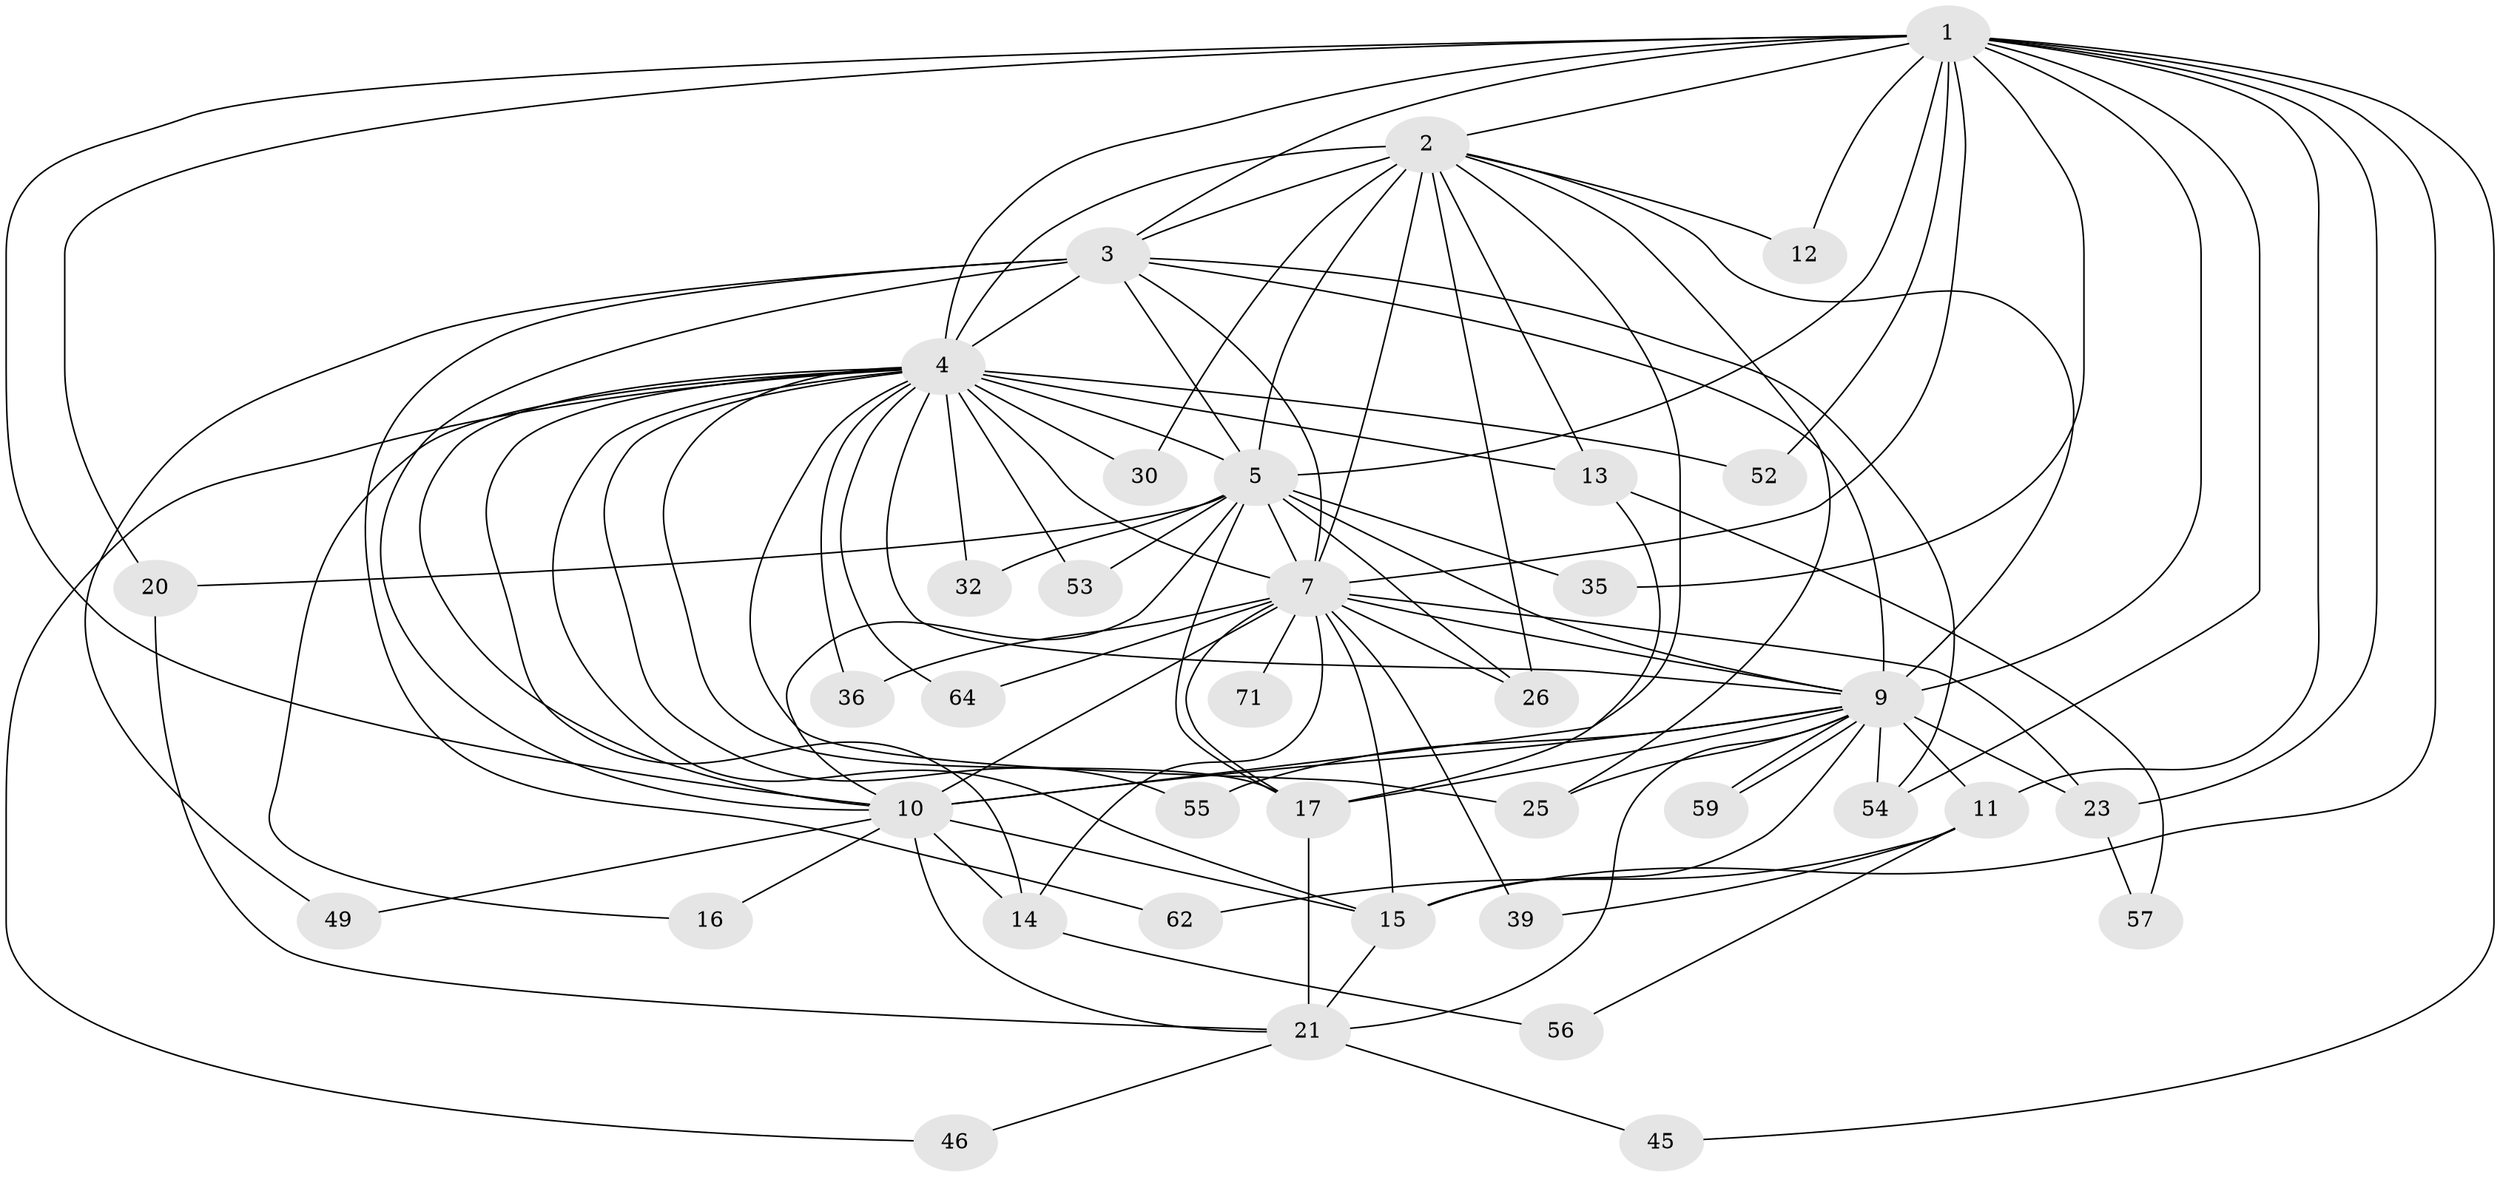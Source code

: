 // original degree distribution, {20: 0.013157894736842105, 13: 0.02631578947368421, 25: 0.013157894736842105, 18: 0.013157894736842105, 17: 0.02631578947368421, 19: 0.013157894736842105, 21: 0.013157894736842105, 15: 0.013157894736842105, 5: 0.02631578947368421, 2: 0.5526315789473685, 4: 0.07894736842105263, 7: 0.013157894736842105, 3: 0.17105263157894737, 6: 0.02631578947368421}
// Generated by graph-tools (version 1.1) at 2025/14/03/09/25 04:14:16]
// undirected, 38 vertices, 101 edges
graph export_dot {
graph [start="1"]
  node [color=gray90,style=filled];
  1 [super="+19"];
  2 [super="+24+48+6"];
  3;
  4;
  5 [super="+74+60"];
  7 [super="+50+8+28"];
  9;
  10 [super="+18+22+34+40"];
  11;
  12;
  13;
  14 [super="+33"];
  15 [super="+65+31+47"];
  16;
  17 [super="+29"];
  20;
  21 [super="+37"];
  23 [super="+38"];
  25 [super="+43"];
  26;
  30;
  32;
  35;
  36;
  39;
  45;
  46;
  49;
  52 [super="+70"];
  53;
  54 [super="+58+67"];
  55;
  56;
  57;
  59;
  62;
  64;
  71;
  1 -- 2 [weight=2];
  1 -- 3 [weight=2];
  1 -- 4;
  1 -- 5 [weight=2];
  1 -- 7 [weight=3];
  1 -- 9;
  1 -- 10;
  1 -- 11;
  1 -- 12;
  1 -- 15;
  1 -- 20 [weight=2];
  1 -- 23;
  1 -- 35;
  1 -- 45;
  1 -- 52 [weight=2];
  1 -- 54;
  2 -- 3 [weight=2];
  2 -- 4 [weight=3];
  2 -- 5 [weight=4];
  2 -- 7 [weight=5];
  2 -- 9 [weight=2];
  2 -- 10 [weight=5];
  2 -- 26 [weight=2];
  2 -- 12;
  2 -- 13;
  2 -- 25;
  2 -- 30;
  3 -- 4;
  3 -- 5;
  3 -- 7 [weight=2];
  3 -- 9;
  3 -- 10;
  3 -- 49;
  3 -- 54;
  3 -- 62;
  4 -- 5;
  4 -- 7 [weight=2];
  4 -- 9;
  4 -- 10 [weight=2];
  4 -- 13;
  4 -- 14;
  4 -- 16;
  4 -- 25;
  4 -- 30;
  4 -- 32;
  4 -- 36;
  4 -- 46;
  4 -- 52;
  4 -- 53;
  4 -- 55;
  4 -- 64;
  4 -- 15;
  4 -- 17;
  5 -- 7 [weight=3];
  5 -- 9;
  5 -- 10;
  5 -- 17;
  5 -- 20;
  5 -- 26;
  5 -- 32;
  5 -- 35;
  5 -- 53;
  7 -- 9 [weight=3];
  7 -- 10 [weight=3];
  7 -- 14;
  7 -- 15 [weight=2];
  7 -- 23;
  7 -- 64;
  7 -- 71 [weight=2];
  7 -- 26;
  7 -- 36;
  7 -- 39;
  7 -- 17 [weight=2];
  9 -- 10;
  9 -- 11;
  9 -- 21;
  9 -- 55;
  9 -- 59;
  9 -- 59;
  9 -- 54 [weight=2];
  9 -- 23;
  9 -- 15;
  9 -- 25;
  9 -- 17;
  10 -- 16;
  10 -- 21;
  10 -- 15 [weight=2];
  10 -- 14;
  10 -- 49;
  11 -- 39;
  11 -- 56;
  11 -- 62;
  13 -- 17;
  13 -- 57;
  14 -- 56;
  15 -- 21;
  17 -- 21;
  20 -- 21;
  21 -- 45;
  21 -- 46;
  23 -- 57;
}
